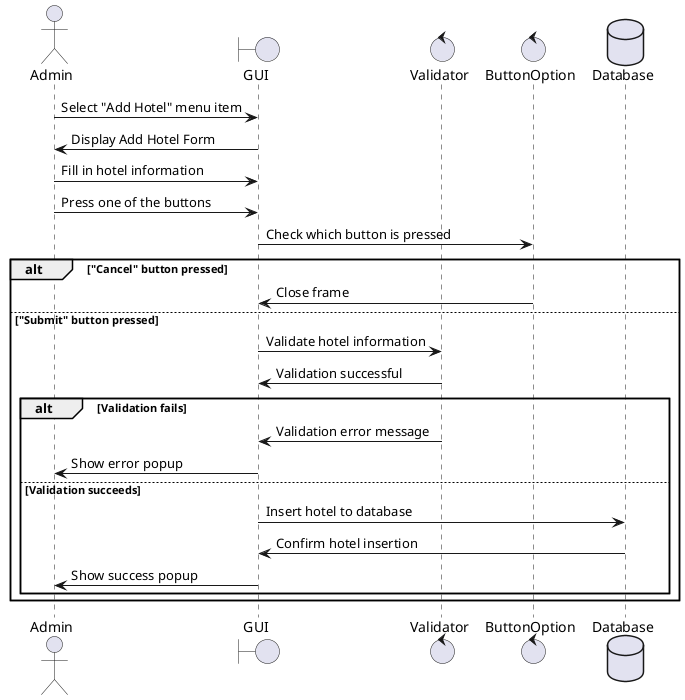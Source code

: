 @startuml hotel-add

actor Admin as A
boundary GUI as G
control Validator as V
control ButtonOption as O
database Database as D

A -> G : Select "Add Hotel" menu item
G -> A : Display Add Hotel Form
A -> G : Fill in hotel information
A -> G : Press one of the buttons
G -> O : Check which button is pressed
alt "Cancel" button pressed
    O -> G : Close frame
else "Submit" button pressed
    G -> V : Validate hotel information
    V -> G : Validation successful
    alt Validation fails
        V -> G : Validation error message
        G -> A : Show error popup
    else Validation succeeds
        G -> D : Insert hotel to database
        D -> G : Confirm hotel insertion
        G -> A : Show success popup
    end
end

@enduml
